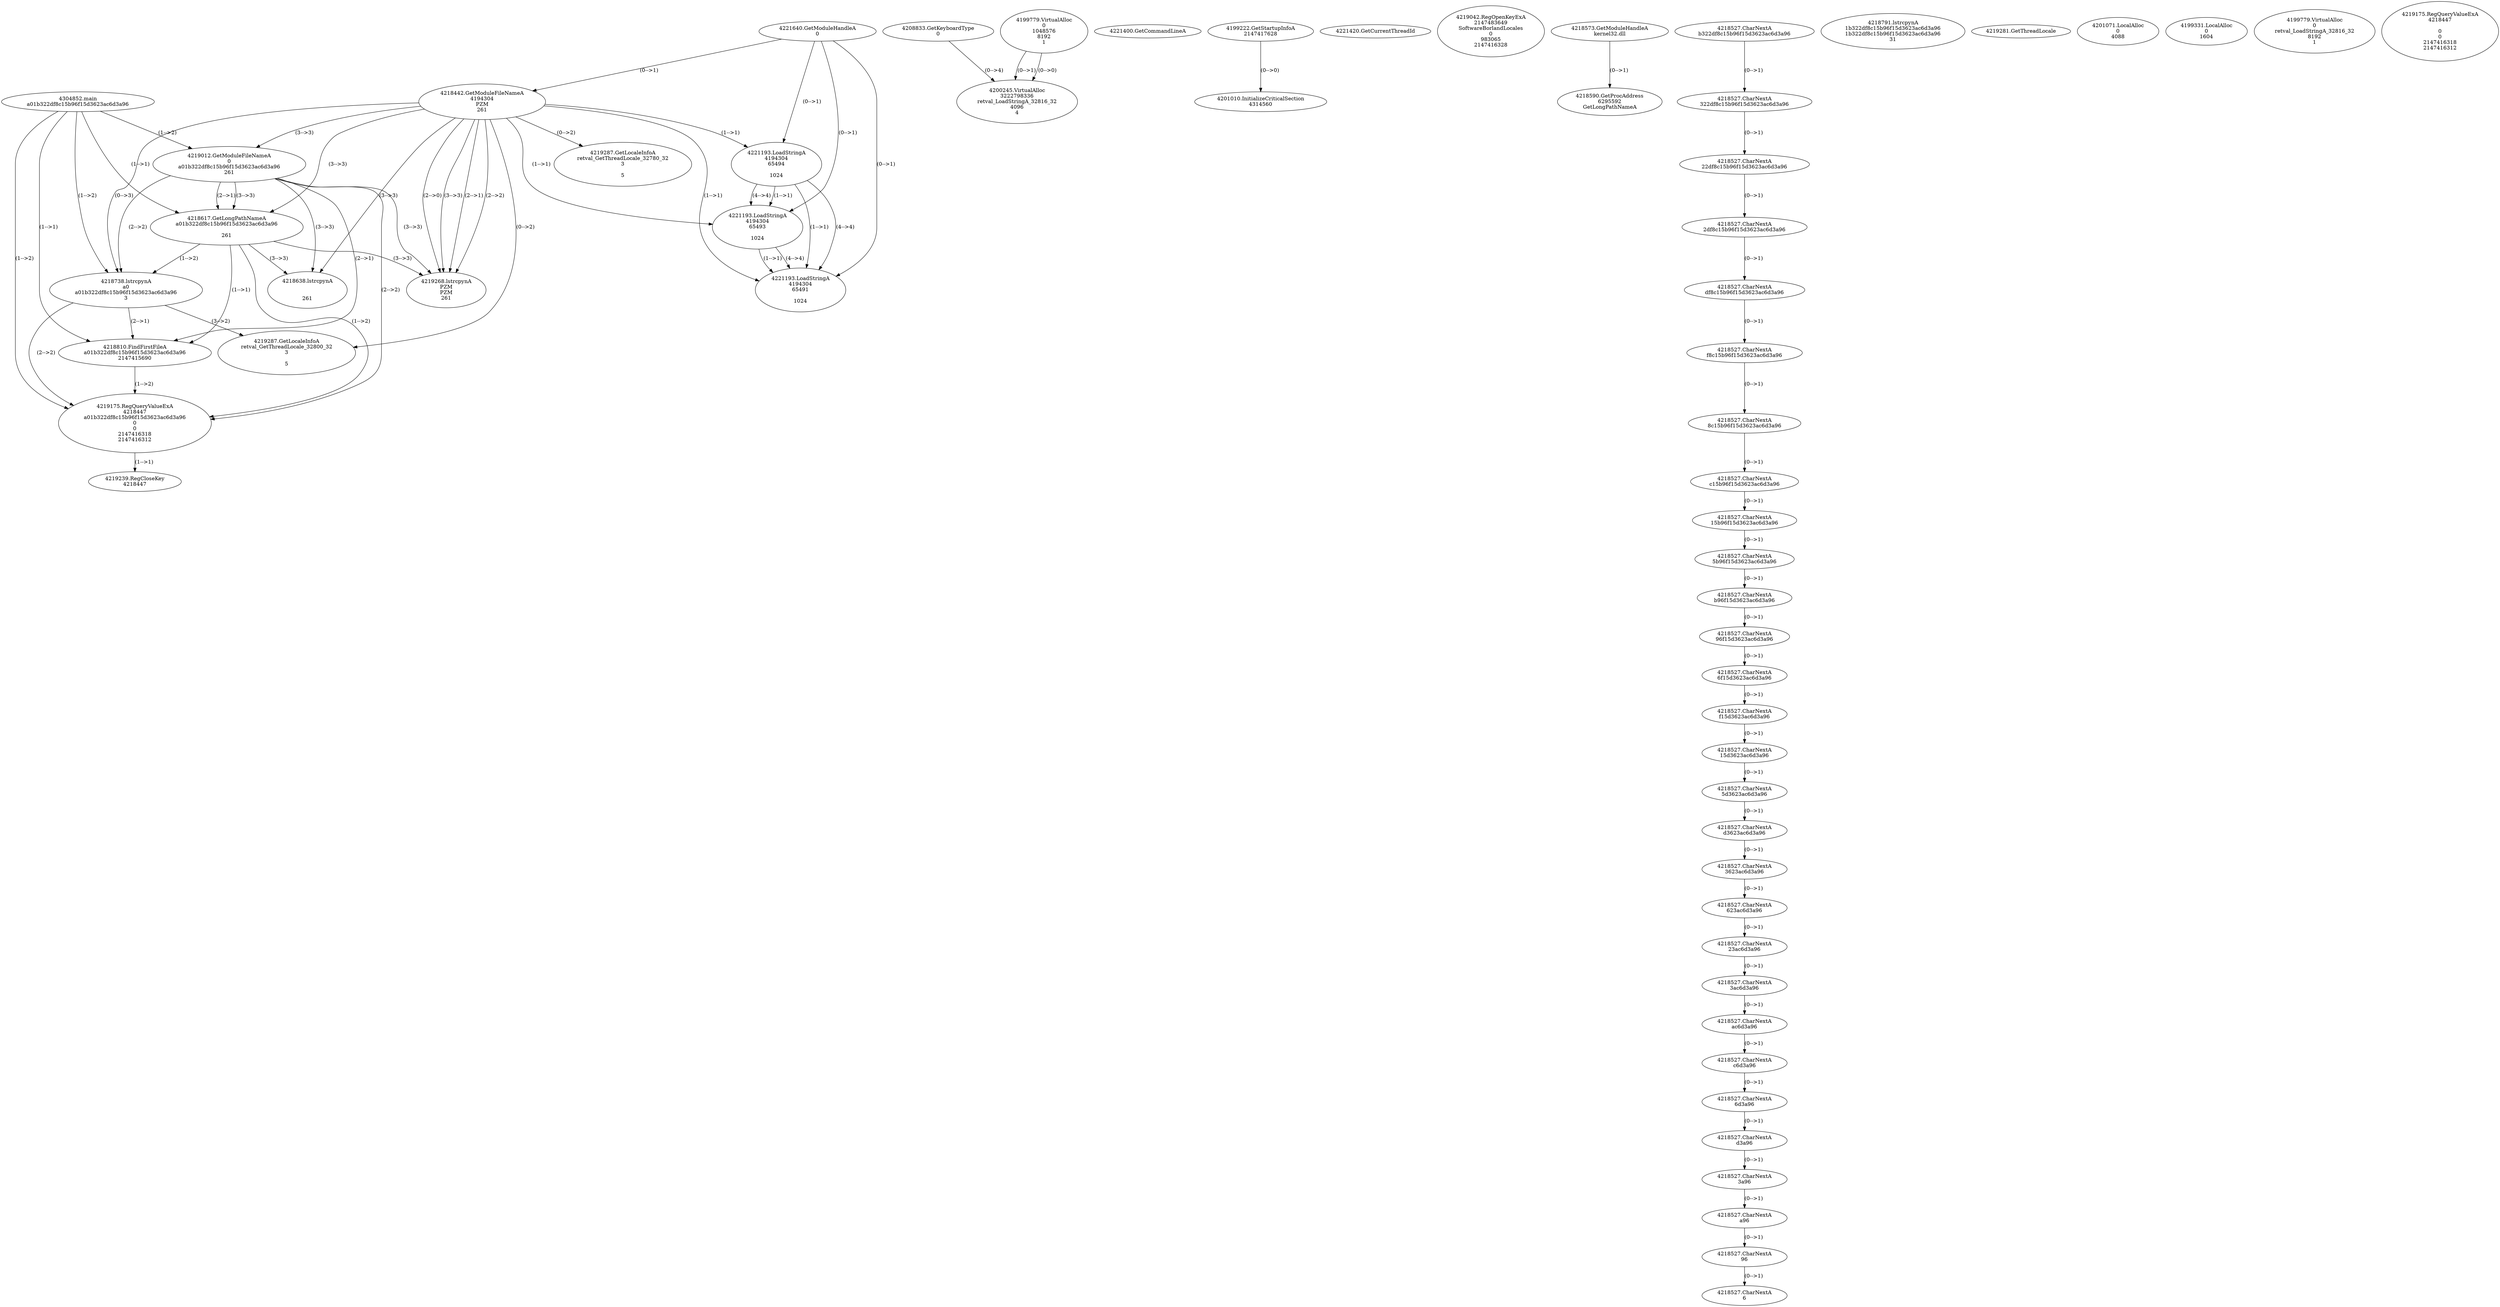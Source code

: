// Global SCDG with merge call
digraph {
	0 [label="4304852.main
a01b322df8c15b96f15d3623ac6d3a96"]
	1 [label="4221640.GetModuleHandleA
0"]
	2 [label="4208833.GetKeyboardType
0"]
	3 [label="4221400.GetCommandLineA
"]
	4 [label="4199222.GetStartupInfoA
2147417628"]
	5 [label="4221420.GetCurrentThreadId
"]
	6 [label="4218442.GetModuleFileNameA
4194304
PZM
261"]
	1 -> 6 [label="(0-->1)"]
	7 [label="4219012.GetModuleFileNameA
0
a01b322df8c15b96f15d3623ac6d3a96
261"]
	0 -> 7 [label="(1-->2)"]
	6 -> 7 [label="(3-->3)"]
	8 [label="4219042.RegOpenKeyExA
2147483649
Software\Borland\Locales
0
983065
2147416328"]
	9 [label="4218573.GetModuleHandleA
kernel32.dll"]
	10 [label="4218590.GetProcAddress
6295592
GetLongPathNameA"]
	9 -> 10 [label="(0-->1)"]
	11 [label="4218617.GetLongPathNameA
a01b322df8c15b96f15d3623ac6d3a96

261"]
	0 -> 11 [label="(1-->1)"]
	7 -> 11 [label="(2-->1)"]
	6 -> 11 [label="(3-->3)"]
	7 -> 11 [label="(3-->3)"]
	12 [label="4218738.lstrcpynA
a0
a01b322df8c15b96f15d3623ac6d3a96
3"]
	0 -> 12 [label="(1-->2)"]
	7 -> 12 [label="(2-->2)"]
	11 -> 12 [label="(1-->2)"]
	6 -> 12 [label="(0-->3)"]
	13 [label="4218527.CharNextA
b322df8c15b96f15d3623ac6d3a96"]
	14 [label="4218527.CharNextA
322df8c15b96f15d3623ac6d3a96"]
	13 -> 14 [label="(0-->1)"]
	15 [label="4218527.CharNextA
22df8c15b96f15d3623ac6d3a96"]
	14 -> 15 [label="(0-->1)"]
	16 [label="4218527.CharNextA
2df8c15b96f15d3623ac6d3a96"]
	15 -> 16 [label="(0-->1)"]
	17 [label="4218527.CharNextA
df8c15b96f15d3623ac6d3a96"]
	16 -> 17 [label="(0-->1)"]
	18 [label="4218527.CharNextA
f8c15b96f15d3623ac6d3a96"]
	17 -> 18 [label="(0-->1)"]
	19 [label="4218527.CharNextA
8c15b96f15d3623ac6d3a96"]
	18 -> 19 [label="(0-->1)"]
	20 [label="4218527.CharNextA
c15b96f15d3623ac6d3a96"]
	19 -> 20 [label="(0-->1)"]
	21 [label="4218527.CharNextA
15b96f15d3623ac6d3a96"]
	20 -> 21 [label="(0-->1)"]
	22 [label="4218527.CharNextA
5b96f15d3623ac6d3a96"]
	21 -> 22 [label="(0-->1)"]
	23 [label="4218527.CharNextA
b96f15d3623ac6d3a96"]
	22 -> 23 [label="(0-->1)"]
	24 [label="4218527.CharNextA
96f15d3623ac6d3a96"]
	23 -> 24 [label="(0-->1)"]
	25 [label="4218527.CharNextA
6f15d3623ac6d3a96"]
	24 -> 25 [label="(0-->1)"]
	26 [label="4218527.CharNextA
f15d3623ac6d3a96"]
	25 -> 26 [label="(0-->1)"]
	27 [label="4218527.CharNextA
15d3623ac6d3a96"]
	26 -> 27 [label="(0-->1)"]
	28 [label="4218527.CharNextA
5d3623ac6d3a96"]
	27 -> 28 [label="(0-->1)"]
	29 [label="4218527.CharNextA
d3623ac6d3a96"]
	28 -> 29 [label="(0-->1)"]
	30 [label="4218527.CharNextA
3623ac6d3a96"]
	29 -> 30 [label="(0-->1)"]
	31 [label="4218527.CharNextA
623ac6d3a96"]
	30 -> 31 [label="(0-->1)"]
	32 [label="4218527.CharNextA
23ac6d3a96"]
	31 -> 32 [label="(0-->1)"]
	33 [label="4218527.CharNextA
3ac6d3a96"]
	32 -> 33 [label="(0-->1)"]
	34 [label="4218527.CharNextA
ac6d3a96"]
	33 -> 34 [label="(0-->1)"]
	35 [label="4218527.CharNextA
c6d3a96"]
	34 -> 35 [label="(0-->1)"]
	36 [label="4218527.CharNextA
6d3a96"]
	35 -> 36 [label="(0-->1)"]
	37 [label="4218527.CharNextA
d3a96"]
	36 -> 37 [label="(0-->1)"]
	38 [label="4218527.CharNextA
3a96"]
	37 -> 38 [label="(0-->1)"]
	39 [label="4218527.CharNextA
a96"]
	38 -> 39 [label="(0-->1)"]
	40 [label="4218527.CharNextA
96"]
	39 -> 40 [label="(0-->1)"]
	41 [label="4218527.CharNextA
6"]
	40 -> 41 [label="(0-->1)"]
	42 [label="4218791.lstrcpynA
1b322df8c15b96f15d3623ac6d3a96
1b322df8c15b96f15d3623ac6d3a96
31"]
	43 [label="4218810.FindFirstFileA
a01b322df8c15b96f15d3623ac6d3a96
2147415690"]
	0 -> 43 [label="(1-->1)"]
	7 -> 43 [label="(2-->1)"]
	11 -> 43 [label="(1-->1)"]
	12 -> 43 [label="(2-->1)"]
	44 [label="4219175.RegQueryValueExA
4218447
a01b322df8c15b96f15d3623ac6d3a96
0
0
2147416318
2147416312"]
	0 -> 44 [label="(1-->2)"]
	7 -> 44 [label="(2-->2)"]
	11 -> 44 [label="(1-->2)"]
	12 -> 44 [label="(2-->2)"]
	43 -> 44 [label="(1-->2)"]
	45 [label="4219239.RegCloseKey
4218447"]
	44 -> 45 [label="(1-->1)"]
	46 [label="4219268.lstrcpynA
PZM
PZM
261"]
	6 -> 46 [label="(2-->1)"]
	6 -> 46 [label="(2-->2)"]
	6 -> 46 [label="(3-->3)"]
	7 -> 46 [label="(3-->3)"]
	11 -> 46 [label="(3-->3)"]
	6 -> 46 [label="(2-->0)"]
	47 [label="4219281.GetThreadLocale
"]
	48 [label="4219287.GetLocaleInfoA
retval_GetThreadLocale_32800_32
3

5"]
	6 -> 48 [label="(0-->2)"]
	12 -> 48 [label="(3-->2)"]
	49 [label="4221193.LoadStringA
4194304
65494

1024"]
	1 -> 49 [label="(0-->1)"]
	6 -> 49 [label="(1-->1)"]
	50 [label="4221193.LoadStringA
4194304
65493

1024"]
	1 -> 50 [label="(0-->1)"]
	6 -> 50 [label="(1-->1)"]
	49 -> 50 [label="(1-->1)"]
	49 -> 50 [label="(4-->4)"]
	51 [label="4221193.LoadStringA
4194304
65491

1024"]
	1 -> 51 [label="(0-->1)"]
	6 -> 51 [label="(1-->1)"]
	49 -> 51 [label="(1-->1)"]
	50 -> 51 [label="(1-->1)"]
	49 -> 51 [label="(4-->4)"]
	50 -> 51 [label="(4-->4)"]
	52 [label="4201010.InitializeCriticalSection
4314560"]
	4 -> 52 [label="(0-->0)"]
	53 [label="4201071.LocalAlloc
0
4088"]
	54 [label="4199779.VirtualAlloc
0
1048576
8192
1"]
	55 [label="4199331.LocalAlloc
0
1604"]
	56 [label="4200245.VirtualAlloc
3222798336
retval_LoadStringA_32816_32
4096
4"]
	54 -> 56 [label="(0-->1)"]
	2 -> 56 [label="(0-->4)"]
	54 -> 56 [label="(0-->0)"]
	57 [label="4199779.VirtualAlloc
0
retval_LoadStringA_32816_32
8192
1"]
	58 [label="4218638.lstrcpynA


261"]
	6 -> 58 [label="(3-->3)"]
	7 -> 58 [label="(3-->3)"]
	11 -> 58 [label="(3-->3)"]
	59 [label="4219175.RegQueryValueExA
4218447

0
0
2147416318
2147416312"]
	60 [label="4219287.GetLocaleInfoA
retval_GetThreadLocale_32780_32
3

5"]
	6 -> 60 [label="(0-->2)"]
}
